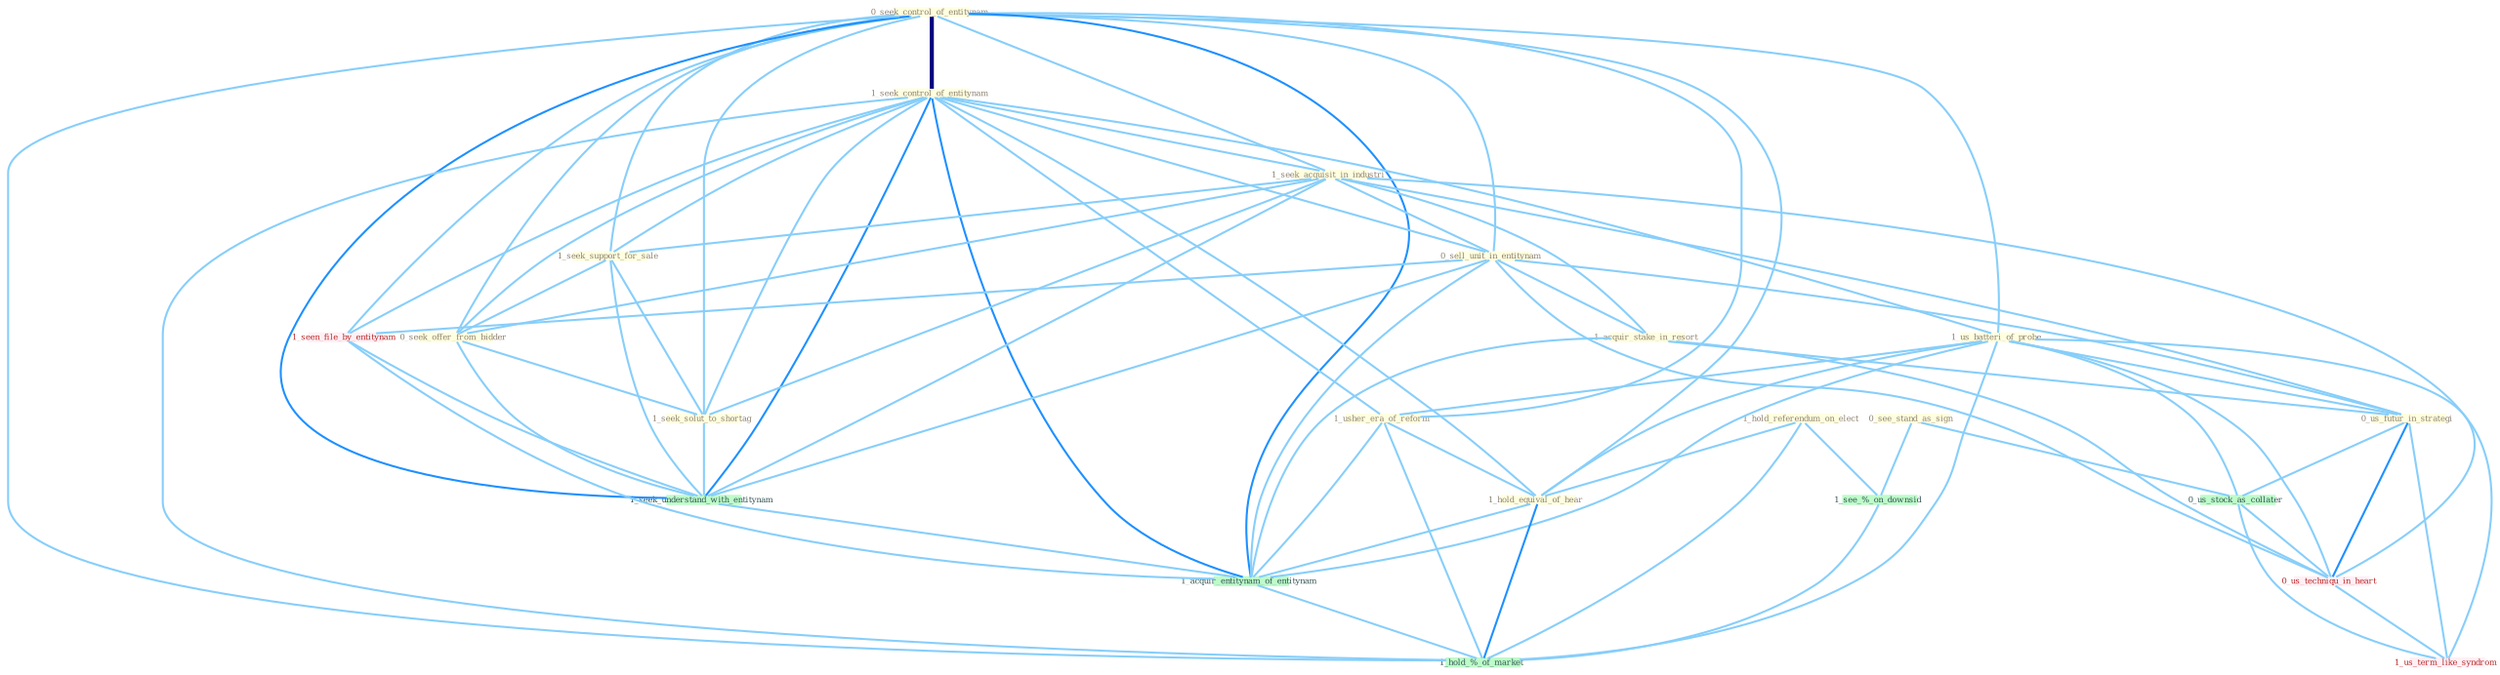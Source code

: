 Graph G{ 
    node
    [shape=polygon,style=filled,width=.5,height=.06,color="#BDFCC9",fixedsize=true,fontsize=4,
    fontcolor="#2f4f4f"];
    {node
    [color="#ffffe0", fontcolor="#8b7d6b"] "0_seek_control_of_entitynam " "1_hold_referendum_on_elect " "1_seek_control_of_entitynam " "1_seek_acquisit_in_industri " "1_us_batteri_of_probe " "1_usher_era_of_reform " "0_sell_unit_in_entitynam " "1_seek_support_for_sale " "1_hold_equival_of_hear " "1_acquir_stake_in_resort " "0_us_futur_in_strategi " "0_seek_offer_from_bidder " "0_see_stand_as_sign " "1_seek_solut_to_shortag "}
{node [color="#fff0f5", fontcolor="#b22222"] "1_seen_file_by_entitynam " "0_us_techniqu_in_heart " "1_us_term_like_syndrom "}
edge [color="#B0E2FF"];

	"0_seek_control_of_entitynam " -- "1_seek_control_of_entitynam " [w="4", style=bold, color="#000080", len=0.4];
	"0_seek_control_of_entitynam " -- "1_seek_acquisit_in_industri " [w="1", color="#87cefa" ];
	"0_seek_control_of_entitynam " -- "1_us_batteri_of_probe " [w="1", color="#87cefa" ];
	"0_seek_control_of_entitynam " -- "1_usher_era_of_reform " [w="1", color="#87cefa" ];
	"0_seek_control_of_entitynam " -- "0_sell_unit_in_entitynam " [w="1", color="#87cefa" ];
	"0_seek_control_of_entitynam " -- "1_seek_support_for_sale " [w="1", color="#87cefa" ];
	"0_seek_control_of_entitynam " -- "1_hold_equival_of_hear " [w="1", color="#87cefa" ];
	"0_seek_control_of_entitynam " -- "0_seek_offer_from_bidder " [w="1", color="#87cefa" ];
	"0_seek_control_of_entitynam " -- "1_seek_solut_to_shortag " [w="1", color="#87cefa" ];
	"0_seek_control_of_entitynam " -- "1_seen_file_by_entitynam " [w="1", color="#87cefa" ];
	"0_seek_control_of_entitynam " -- "1_seek_understand_with_entitynam " [w="2", color="#1e90ff" , len=0.8];
	"0_seek_control_of_entitynam " -- "1_acquir_entitynam_of_entitynam " [w="2", color="#1e90ff" , len=0.8];
	"0_seek_control_of_entitynam " -- "1_hold_%_of_market " [w="1", color="#87cefa" ];
	"1_hold_referendum_on_elect " -- "1_hold_equival_of_hear " [w="1", color="#87cefa" ];
	"1_hold_referendum_on_elect " -- "1_see_%_on_downsid " [w="1", color="#87cefa" ];
	"1_hold_referendum_on_elect " -- "1_hold_%_of_market " [w="1", color="#87cefa" ];
	"1_seek_control_of_entitynam " -- "1_seek_acquisit_in_industri " [w="1", color="#87cefa" ];
	"1_seek_control_of_entitynam " -- "1_us_batteri_of_probe " [w="1", color="#87cefa" ];
	"1_seek_control_of_entitynam " -- "1_usher_era_of_reform " [w="1", color="#87cefa" ];
	"1_seek_control_of_entitynam " -- "0_sell_unit_in_entitynam " [w="1", color="#87cefa" ];
	"1_seek_control_of_entitynam " -- "1_seek_support_for_sale " [w="1", color="#87cefa" ];
	"1_seek_control_of_entitynam " -- "1_hold_equival_of_hear " [w="1", color="#87cefa" ];
	"1_seek_control_of_entitynam " -- "0_seek_offer_from_bidder " [w="1", color="#87cefa" ];
	"1_seek_control_of_entitynam " -- "1_seek_solut_to_shortag " [w="1", color="#87cefa" ];
	"1_seek_control_of_entitynam " -- "1_seen_file_by_entitynam " [w="1", color="#87cefa" ];
	"1_seek_control_of_entitynam " -- "1_seek_understand_with_entitynam " [w="2", color="#1e90ff" , len=0.8];
	"1_seek_control_of_entitynam " -- "1_acquir_entitynam_of_entitynam " [w="2", color="#1e90ff" , len=0.8];
	"1_seek_control_of_entitynam " -- "1_hold_%_of_market " [w="1", color="#87cefa" ];
	"1_seek_acquisit_in_industri " -- "0_sell_unit_in_entitynam " [w="1", color="#87cefa" ];
	"1_seek_acquisit_in_industri " -- "1_seek_support_for_sale " [w="1", color="#87cefa" ];
	"1_seek_acquisit_in_industri " -- "1_acquir_stake_in_resort " [w="1", color="#87cefa" ];
	"1_seek_acquisit_in_industri " -- "0_us_futur_in_strategi " [w="1", color="#87cefa" ];
	"1_seek_acquisit_in_industri " -- "0_seek_offer_from_bidder " [w="1", color="#87cefa" ];
	"1_seek_acquisit_in_industri " -- "1_seek_solut_to_shortag " [w="1", color="#87cefa" ];
	"1_seek_acquisit_in_industri " -- "1_seek_understand_with_entitynam " [w="1", color="#87cefa" ];
	"1_seek_acquisit_in_industri " -- "0_us_techniqu_in_heart " [w="1", color="#87cefa" ];
	"1_us_batteri_of_probe " -- "1_usher_era_of_reform " [w="1", color="#87cefa" ];
	"1_us_batteri_of_probe " -- "1_hold_equival_of_hear " [w="1", color="#87cefa" ];
	"1_us_batteri_of_probe " -- "0_us_futur_in_strategi " [w="1", color="#87cefa" ];
	"1_us_batteri_of_probe " -- "0_us_stock_as_collater " [w="1", color="#87cefa" ];
	"1_us_batteri_of_probe " -- "1_acquir_entitynam_of_entitynam " [w="1", color="#87cefa" ];
	"1_us_batteri_of_probe " -- "0_us_techniqu_in_heart " [w="1", color="#87cefa" ];
	"1_us_batteri_of_probe " -- "1_us_term_like_syndrom " [w="1", color="#87cefa" ];
	"1_us_batteri_of_probe " -- "1_hold_%_of_market " [w="1", color="#87cefa" ];
	"1_usher_era_of_reform " -- "1_hold_equival_of_hear " [w="1", color="#87cefa" ];
	"1_usher_era_of_reform " -- "1_acquir_entitynam_of_entitynam " [w="1", color="#87cefa" ];
	"1_usher_era_of_reform " -- "1_hold_%_of_market " [w="1", color="#87cefa" ];
	"0_sell_unit_in_entitynam " -- "1_acquir_stake_in_resort " [w="1", color="#87cefa" ];
	"0_sell_unit_in_entitynam " -- "0_us_futur_in_strategi " [w="1", color="#87cefa" ];
	"0_sell_unit_in_entitynam " -- "1_seen_file_by_entitynam " [w="1", color="#87cefa" ];
	"0_sell_unit_in_entitynam " -- "1_seek_understand_with_entitynam " [w="1", color="#87cefa" ];
	"0_sell_unit_in_entitynam " -- "1_acquir_entitynam_of_entitynam " [w="1", color="#87cefa" ];
	"0_sell_unit_in_entitynam " -- "0_us_techniqu_in_heart " [w="1", color="#87cefa" ];
	"1_seek_support_for_sale " -- "0_seek_offer_from_bidder " [w="1", color="#87cefa" ];
	"1_seek_support_for_sale " -- "1_seek_solut_to_shortag " [w="1", color="#87cefa" ];
	"1_seek_support_for_sale " -- "1_seek_understand_with_entitynam " [w="1", color="#87cefa" ];
	"1_hold_equival_of_hear " -- "1_acquir_entitynam_of_entitynam " [w="1", color="#87cefa" ];
	"1_hold_equival_of_hear " -- "1_hold_%_of_market " [w="2", color="#1e90ff" , len=0.8];
	"1_acquir_stake_in_resort " -- "0_us_futur_in_strategi " [w="1", color="#87cefa" ];
	"1_acquir_stake_in_resort " -- "1_acquir_entitynam_of_entitynam " [w="1", color="#87cefa" ];
	"1_acquir_stake_in_resort " -- "0_us_techniqu_in_heart " [w="1", color="#87cefa" ];
	"0_us_futur_in_strategi " -- "0_us_stock_as_collater " [w="1", color="#87cefa" ];
	"0_us_futur_in_strategi " -- "0_us_techniqu_in_heart " [w="2", color="#1e90ff" , len=0.8];
	"0_us_futur_in_strategi " -- "1_us_term_like_syndrom " [w="1", color="#87cefa" ];
	"0_seek_offer_from_bidder " -- "1_seek_solut_to_shortag " [w="1", color="#87cefa" ];
	"0_seek_offer_from_bidder " -- "1_seek_understand_with_entitynam " [w="1", color="#87cefa" ];
	"0_see_stand_as_sign " -- "0_us_stock_as_collater " [w="1", color="#87cefa" ];
	"0_see_stand_as_sign " -- "1_see_%_on_downsid " [w="1", color="#87cefa" ];
	"1_seek_solut_to_shortag " -- "1_seek_understand_with_entitynam " [w="1", color="#87cefa" ];
	"1_seen_file_by_entitynam " -- "1_seek_understand_with_entitynam " [w="1", color="#87cefa" ];
	"1_seen_file_by_entitynam " -- "1_acquir_entitynam_of_entitynam " [w="1", color="#87cefa" ];
	"0_us_stock_as_collater " -- "0_us_techniqu_in_heart " [w="1", color="#87cefa" ];
	"0_us_stock_as_collater " -- "1_us_term_like_syndrom " [w="1", color="#87cefa" ];
	"1_seek_understand_with_entitynam " -- "1_acquir_entitynam_of_entitynam " [w="1", color="#87cefa" ];
	"1_acquir_entitynam_of_entitynam " -- "1_hold_%_of_market " [w="1", color="#87cefa" ];
	"0_us_techniqu_in_heart " -- "1_us_term_like_syndrom " [w="1", color="#87cefa" ];
	"1_see_%_on_downsid " -- "1_hold_%_of_market " [w="1", color="#87cefa" ];
}